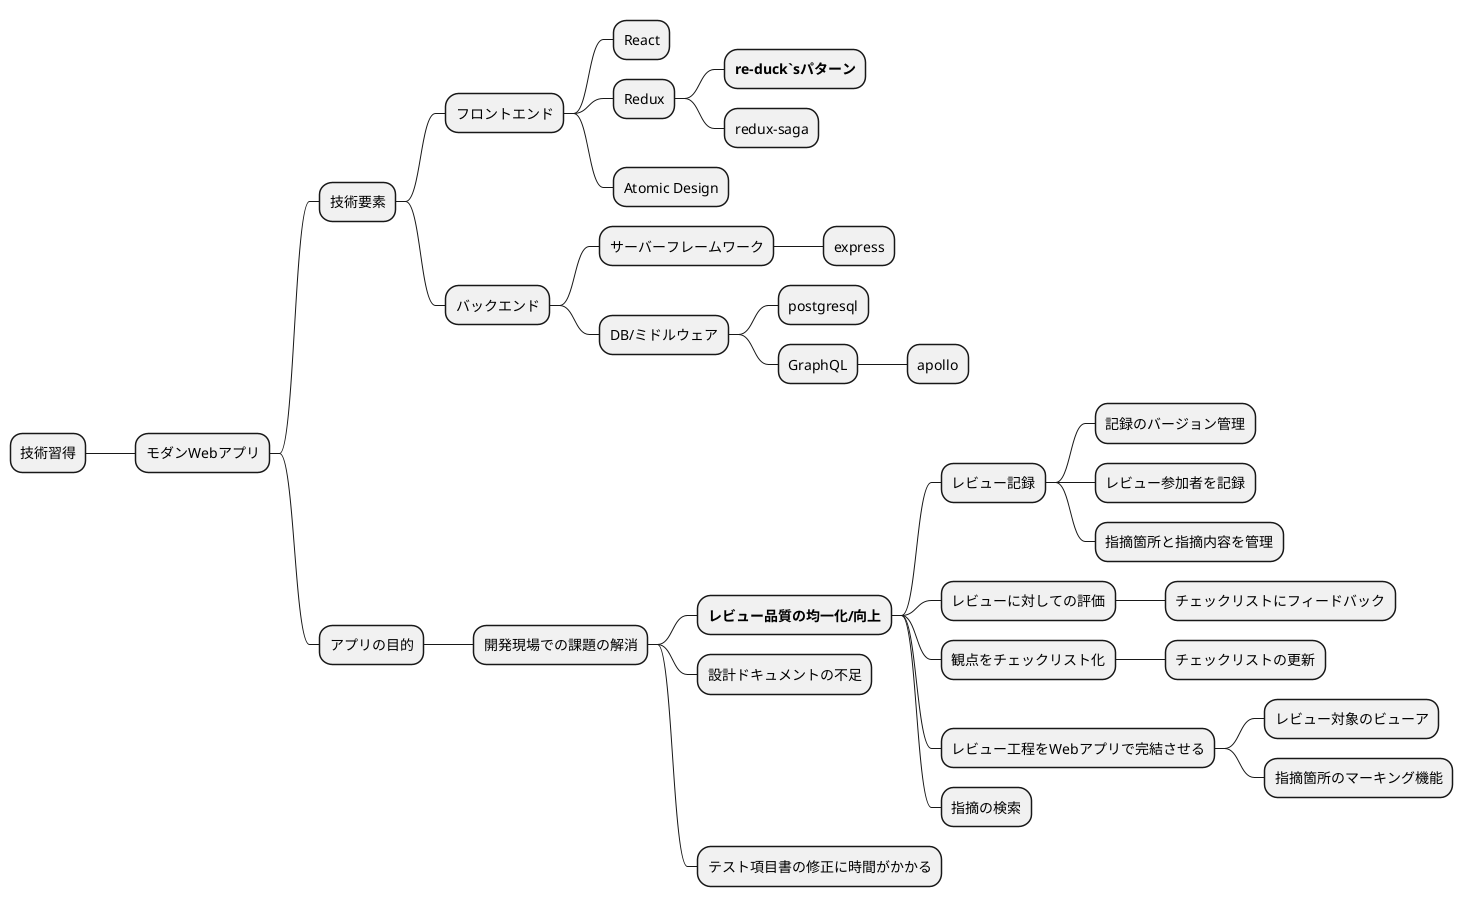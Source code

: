 @startmindmap

+ 技術習得
++ モダンWebアプリ
+++ 技術要素
++++ フロントエンド
+++++ React
+++++ Redux
++++++ **re-duck`sパターン**
++++++ redux-saga
+++++ Atomic Design
++++ バックエンド
+++++ サーバーフレームワーク
++++++ express
+++++ DB/ミドルウェア
++++++ postgresql
++++++ GraphQL
+++++++ apollo
+++ アプリの目的
++++ 開発現場での課題の解消
+++++ **レビュー品質の均一化/向上**
++++++ レビュー記録
+++++++ 記録のバージョン管理
+++++++ レビュー参加者を記録
+++++++ 指摘箇所と指摘内容を管理
++++++ レビューに対しての評価
+++++++ チェックリストにフィードバック
++++++ 観点をチェックリスト化
+++++++ チェックリストの更新
++++++ レビュー工程をWebアプリで完結させる
+++++++ レビュー対象のビューア
+++++++ 指摘箇所のマーキング機能
++++++ 指摘の検索
+++++ 設計ドキュメントの不足
+++++ テスト項目書の修正に時間がかかる

@endmaindmap